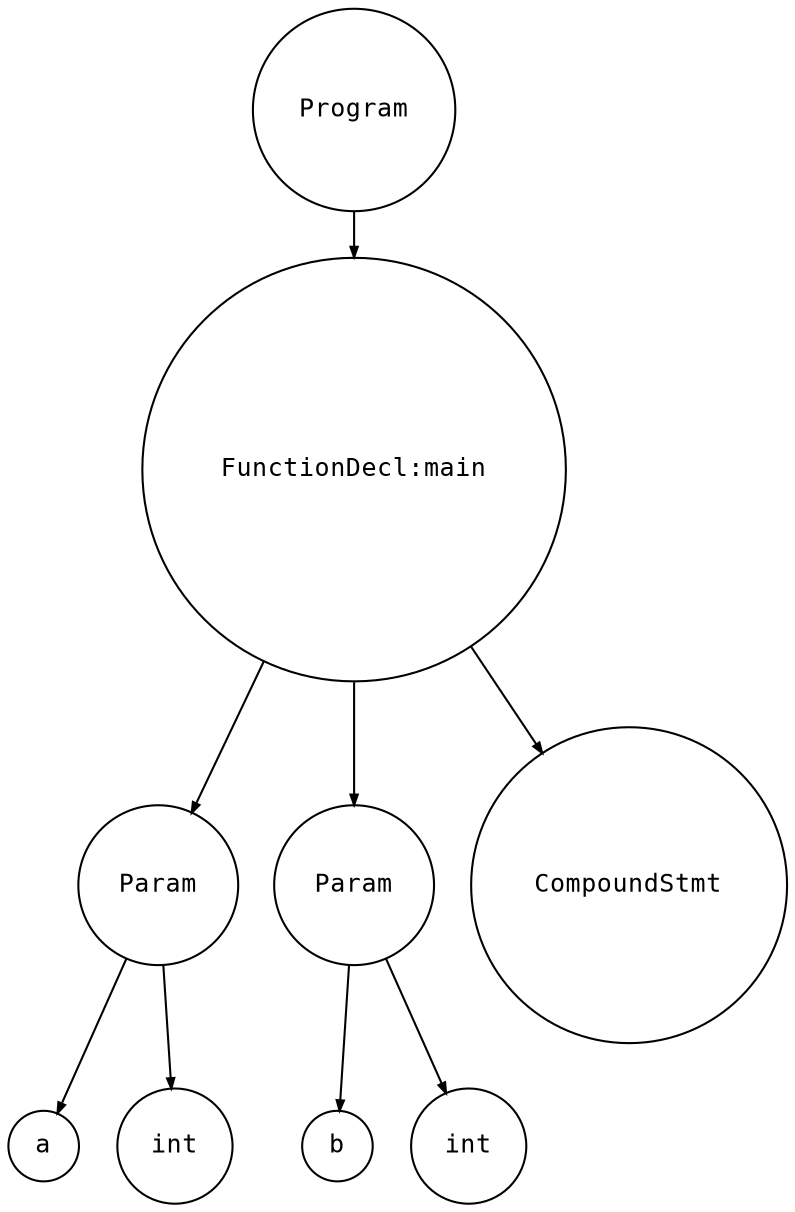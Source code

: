 digraph astgraph {
  node [shape=circle, fontsize=12, fontname="Courier", height=.1];
  ranksep=.3;
  edge [arrowsize=.5]

  node1 [label="Program"]
  node2 [label="FunctionDecl:main"]
  node3 [label="Param"]
  node4 [label="a"]
  node3 -> node4
  node5 [label="int"]
  node3 -> node5
  node2 -> node3
  node6 [label="Param"]
  node7 [label="b"]
  node6 -> node7
  node8 [label="int"]
  node6 -> node8
  node2 -> node6
  node9 [label="CompoundStmt"]
  node2 -> node9
  node1 -> node2
}
